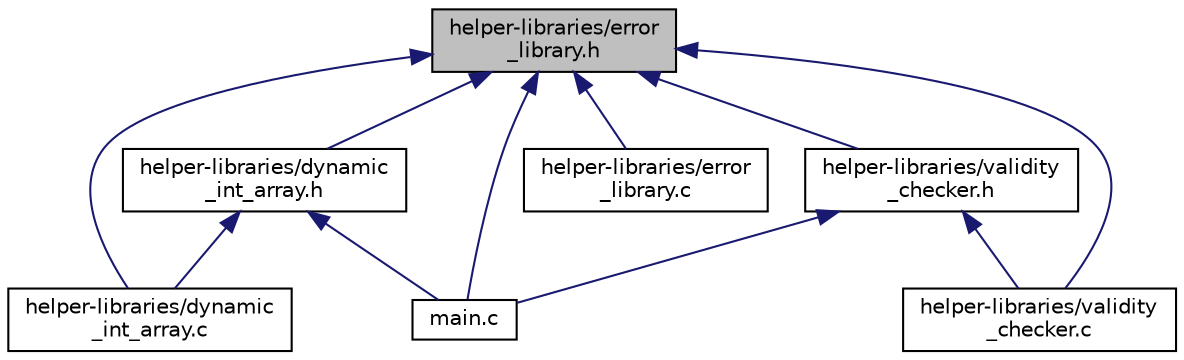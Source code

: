 digraph "helper-libraries/error_library.h"
{
 // LATEX_PDF_SIZE
  edge [fontname="Helvetica",fontsize="10",labelfontname="Helvetica",labelfontsize="10"];
  node [fontname="Helvetica",fontsize="10",shape=record];
  Node1 [label="helper-libraries/error\l_library.h",height=0.2,width=0.4,color="black", fillcolor="grey75", style="filled", fontcolor="black",tooltip="Library for handling error codes."];
  Node1 -> Node2 [dir="back",color="midnightblue",fontsize="10",style="solid",fontname="Helvetica"];
  Node2 [label="helper-libraries/dynamic\l_int_array.c",height=0.2,width=0.4,color="black", fillcolor="white", style="filled",URL="$d2/db2/dynamic__int__array_8c.html",tooltip=" "];
  Node1 -> Node3 [dir="back",color="midnightblue",fontsize="10",style="solid",fontname="Helvetica"];
  Node3 [label="helper-libraries/dynamic\l_int_array.h",height=0.2,width=0.4,color="black", fillcolor="white", style="filled",URL="$dd/d74/dynamic__int__array_8h.html",tooltip=" "];
  Node3 -> Node2 [dir="back",color="midnightblue",fontsize="10",style="solid",fontname="Helvetica"];
  Node3 -> Node4 [dir="back",color="midnightblue",fontsize="10",style="solid",fontname="Helvetica"];
  Node4 [label="main.c",height=0.2,width=0.4,color="black", fillcolor="white", style="filled",URL="$d0/d29/main_8c.html",tooltip=" "];
  Node1 -> Node5 [dir="back",color="midnightblue",fontsize="10",style="solid",fontname="Helvetica"];
  Node5 [label="helper-libraries/error\l_library.c",height=0.2,width=0.4,color="black", fillcolor="white", style="filled",URL="$dc/d8f/error__library_8c.html",tooltip=" "];
  Node1 -> Node6 [dir="back",color="midnightblue",fontsize="10",style="solid",fontname="Helvetica"];
  Node6 [label="helper-libraries/validity\l_checker.c",height=0.2,width=0.4,color="black", fillcolor="white", style="filled",URL="$d6/d04/validity__checker_8c.html",tooltip=" "];
  Node1 -> Node7 [dir="back",color="midnightblue",fontsize="10",style="solid",fontname="Helvetica"];
  Node7 [label="helper-libraries/validity\l_checker.h",height=0.2,width=0.4,color="black", fillcolor="white", style="filled",URL="$d0/d8d/validity__checker_8h.html",tooltip=" "];
  Node7 -> Node6 [dir="back",color="midnightblue",fontsize="10",style="solid",fontname="Helvetica"];
  Node7 -> Node4 [dir="back",color="midnightblue",fontsize="10",style="solid",fontname="Helvetica"];
  Node1 -> Node4 [dir="back",color="midnightblue",fontsize="10",style="solid",fontname="Helvetica"];
}
